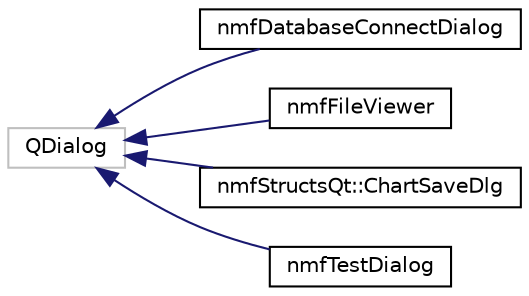 digraph "Graphical Class Hierarchy"
{
 // LATEX_PDF_SIZE
  edge [fontname="Helvetica",fontsize="10",labelfontname="Helvetica",labelfontsize="10"];
  node [fontname="Helvetica",fontsize="10",shape=record];
  rankdir="LR";
  Node20 [label="QDialog",height=0.2,width=0.4,color="grey75", fillcolor="white", style="filled",tooltip=" "];
  Node20 -> Node0 [dir="back",color="midnightblue",fontsize="10",style="solid",fontname="Helvetica"];
  Node0 [label="nmfDatabaseConnectDialog",height=0.2,width=0.4,color="black", fillcolor="white", style="filled",URL="$classnmf_database_connect_dialog.html",tooltip=" "];
  Node20 -> Node22 [dir="back",color="midnightblue",fontsize="10",style="solid",fontname="Helvetica"];
  Node22 [label="nmfFileViewer",height=0.2,width=0.4,color="black", fillcolor="white", style="filled",URL="$classnmf_file_viewer.html",tooltip="This class creates a dialog that contains a text edit widget displaying the contents of the passed fi..."];
  Node20 -> Node23 [dir="back",color="midnightblue",fontsize="10",style="solid",fontname="Helvetica"];
  Node23 [label="nmfStructsQt::ChartSaveDlg",height=0.2,width=0.4,color="black", fillcolor="white", style="filled",URL="$classnmf_structs_qt_1_1_chart_save_dlg.html",tooltip="This class displays a QDialog and allows the user to do a screen grab of the displayed chart...."];
  Node20 -> Node24 [dir="back",color="midnightblue",fontsize="10",style="solid",fontname="Helvetica"];
  Node24 [label="nmfTestDialog",height=0.2,width=0.4,color="black", fillcolor="white", style="filled",URL="$classnmf_test_dialog.html",tooltip=" "];
}
